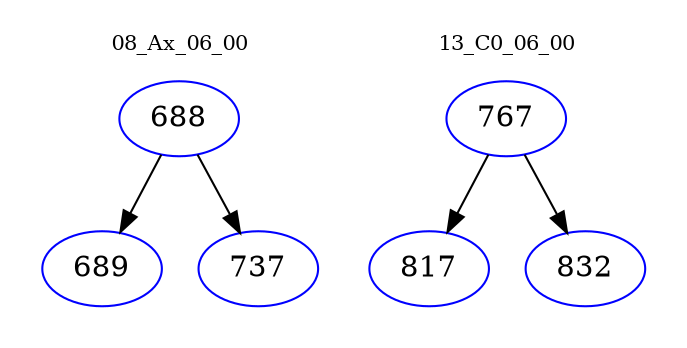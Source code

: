 digraph{
subgraph cluster_0 {
color = white
label = "08_Ax_06_00";
fontsize=10;
T0_688 [label="688", color="blue"]
T0_688 -> T0_689 [color="black"]
T0_689 [label="689", color="blue"]
T0_688 -> T0_737 [color="black"]
T0_737 [label="737", color="blue"]
}
subgraph cluster_1 {
color = white
label = "13_C0_06_00";
fontsize=10;
T1_767 [label="767", color="blue"]
T1_767 -> T1_817 [color="black"]
T1_817 [label="817", color="blue"]
T1_767 -> T1_832 [color="black"]
T1_832 [label="832", color="blue"]
}
}
